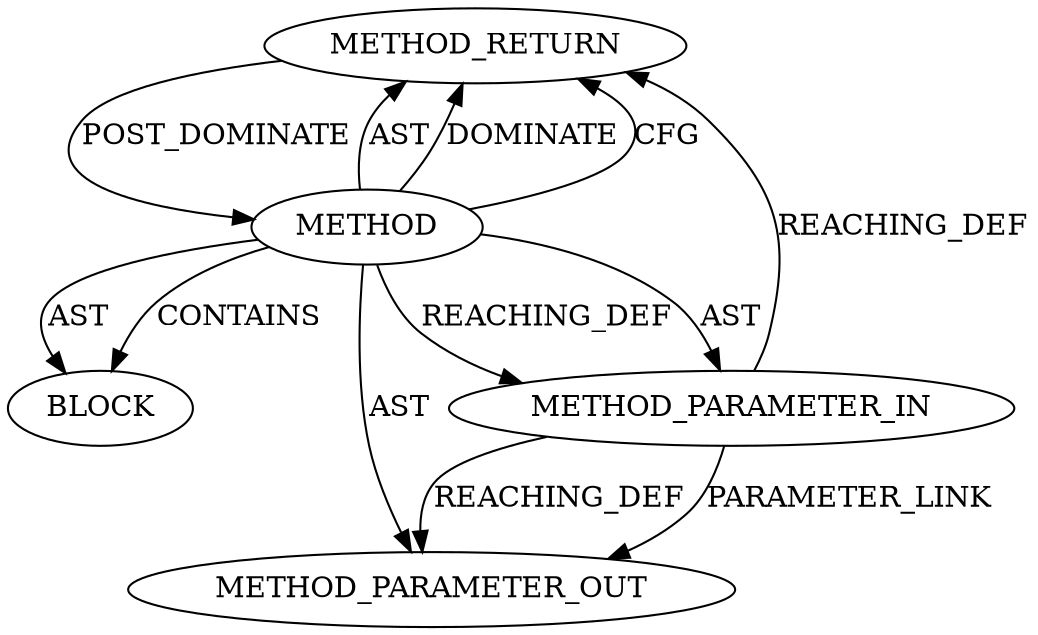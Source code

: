digraph {
  12712 [label=METHOD_RETURN ORDER=2 CODE="RET" TYPE_FULL_NAME="ANY" EVALUATION_STRATEGY="BY_VALUE"]
  12711 [label=BLOCK ORDER=1 ARGUMENT_INDEX=1 CODE="<empty>" TYPE_FULL_NAME="ANY"]
  13567 [label=METHOD_PARAMETER_OUT ORDER=1 CODE="p1" IS_VARIADIC=false TYPE_FULL_NAME="ANY" EVALUATION_STRATEGY="BY_VALUE" INDEX=1 NAME="p1"]
  12709 [label=METHOD AST_PARENT_TYPE="NAMESPACE_BLOCK" AST_PARENT_FULL_NAME="<global>" ORDER=0 CODE="<empty>" FULL_NAME="ktime_get_real_ts64" IS_EXTERNAL=true FILENAME="<empty>" SIGNATURE="" NAME="ktime_get_real_ts64"]
  12710 [label=METHOD_PARAMETER_IN ORDER=1 CODE="p1" IS_VARIADIC=false TYPE_FULL_NAME="ANY" EVALUATION_STRATEGY="BY_VALUE" INDEX=1 NAME="p1"]
  12709 -> 12711 [label=AST ]
  12710 -> 12712 [label=REACHING_DEF VARIABLE="p1"]
  12710 -> 13567 [label=REACHING_DEF VARIABLE="p1"]
  12709 -> 12710 [label=REACHING_DEF VARIABLE=""]
  12709 -> 12711 [label=CONTAINS ]
  12709 -> 12712 [label=AST ]
  12709 -> 12712 [label=DOMINATE ]
  12709 -> 12712 [label=CFG ]
  12709 -> 13567 [label=AST ]
  12712 -> 12709 [label=POST_DOMINATE ]
  12709 -> 12710 [label=AST ]
  12710 -> 13567 [label=PARAMETER_LINK ]
}
